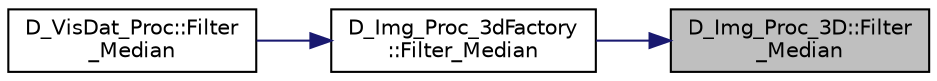 digraph "D_Img_Proc_3D::Filter_Median"
{
 // LATEX_PDF_SIZE
  edge [fontname="Helvetica",fontsize="10",labelfontname="Helvetica",labelfontsize="10"];
  node [fontname="Helvetica",fontsize="10",shape=record];
  rankdir="RL";
  Node1 [label="D_Img_Proc_3D::Filter\l_Median",height=0.2,width=0.4,color="black", fillcolor="grey75", style="filled", fontcolor="black",tooltip=" "];
  Node1 -> Node2 [dir="back",color="midnightblue",fontsize="10",style="solid"];
  Node2 [label="D_Img_Proc_3dFactory\l::Filter_Median",height=0.2,width=0.4,color="black", fillcolor="white", style="filled",URL="$class_d___img___proc__3d_factory.html#a1ce27277458ee2f48464a10d935379fc",tooltip=" "];
  Node2 -> Node3 [dir="back",color="midnightblue",fontsize="10",style="solid"];
  Node3 [label="D_VisDat_Proc::Filter\l_Median",height=0.2,width=0.4,color="black", fillcolor="white", style="filled",URL="$class_d___vis_dat___proc.html#a83f091f40126c7c654a4044af6f1e49d",tooltip=" "];
}
